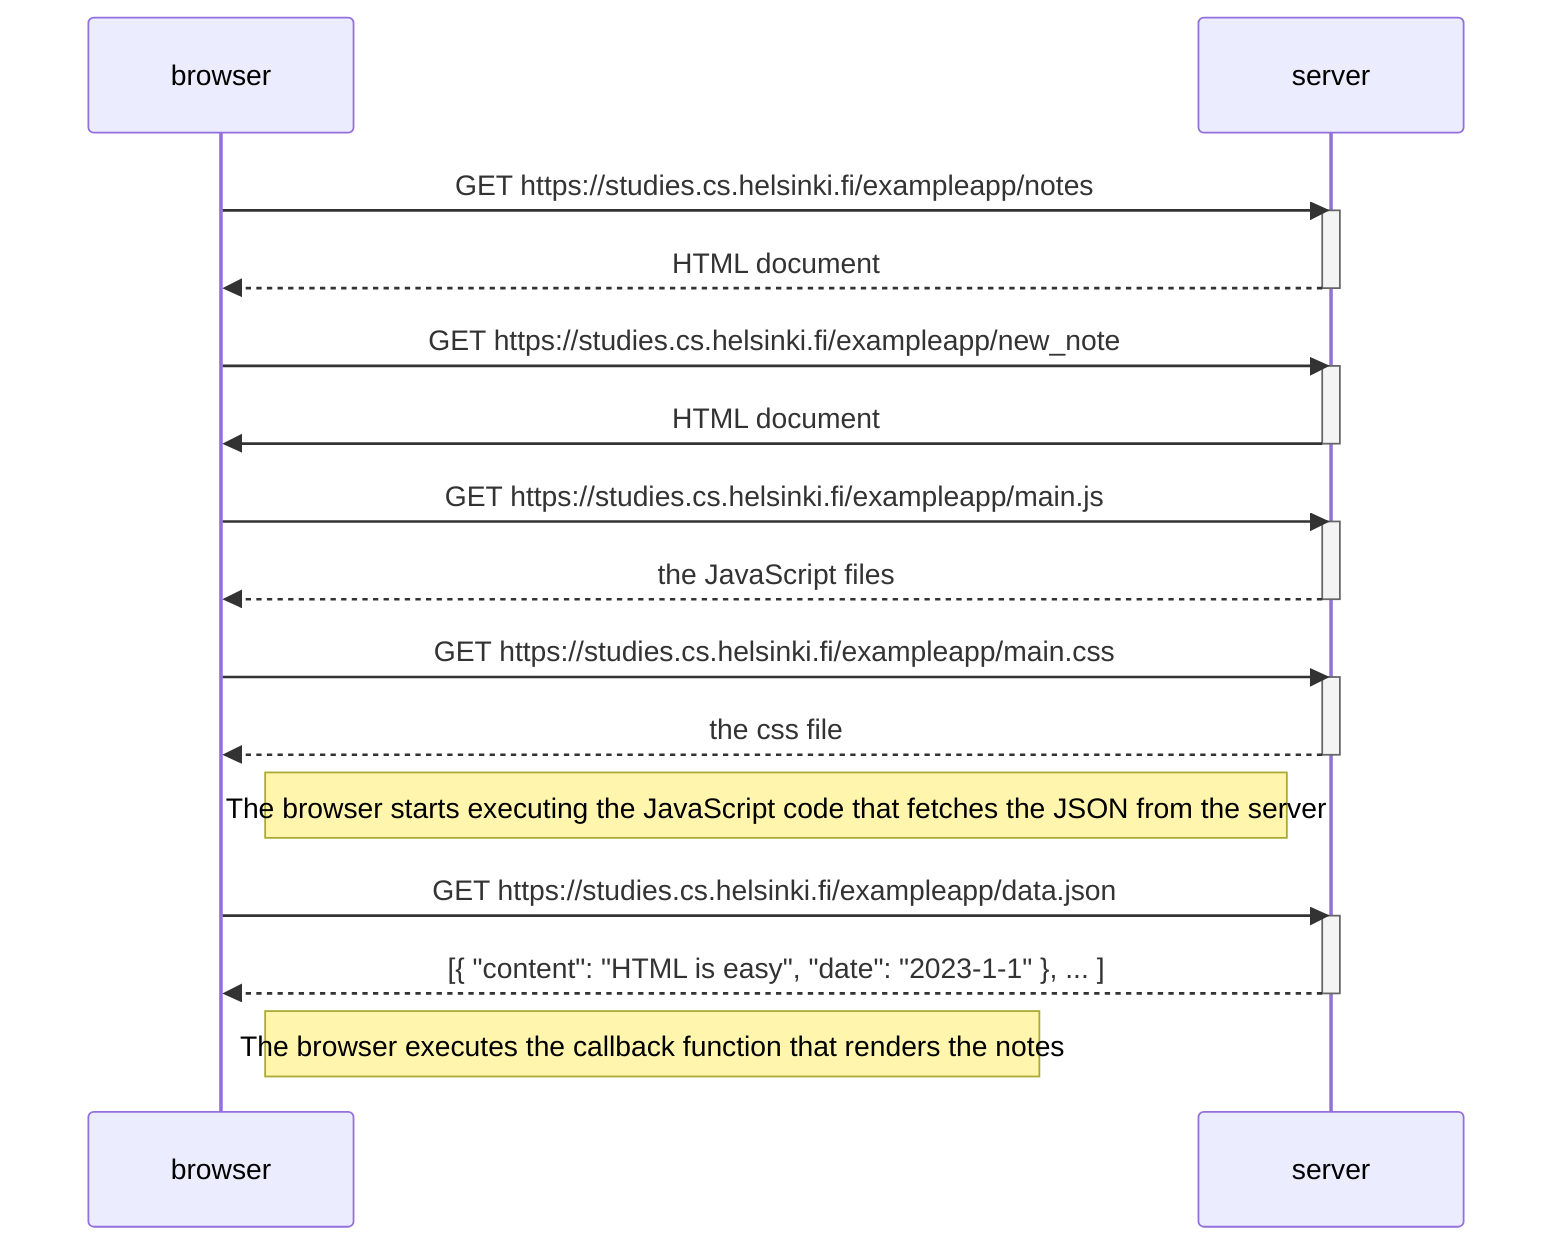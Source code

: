 sequenceDiagram 
  participant browser 
  participant server 

  browser->>server: GET https://studies.cs.helsinki.fi/exampleapp/notes 
  activate server
  server-->>browser: HTML document 
  deactivate server 
  
  browser->>server: GET https://studies.cs.helsinki.fi/exampleapp/new_note 
  activate server
  server->>browser: HTML document 
  deactivate server 
  
  browser->>server: GET https://studies.cs.helsinki.fi/exampleapp/main.js 
  activate server
  server-->>browser: the JavaScript files 
  deactivate server 
  
  browser->>server: GET https://studies.cs.helsinki.fi/exampleapp/main.css 
  activate server
  server-->>browser: the css file 
  deactivate server 

  Note right of browser: The browser starts executing the JavaScript code that fetches the JSON from the server 

  browser->>server: GET https://studies.cs.helsinki.fi/exampleapp/data.json
  activate server 
  server-->>browser: [{ "content": "HTML is easy", "date": "2023-1-1" }, ... ] 
  deactivate server 

  Note right of browser: The browser executes the callback function that renders the notes